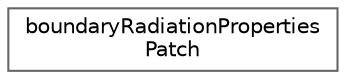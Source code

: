 digraph "Graphical Class Hierarchy"
{
 // LATEX_PDF_SIZE
  bgcolor="transparent";
  edge [fontname=Helvetica,fontsize=10,labelfontname=Helvetica,labelfontsize=10];
  node [fontname=Helvetica,fontsize=10,shape=box,height=0.2,width=0.4];
  rankdir="LR";
  Node0 [id="Node000000",label="boundaryRadiationProperties\lPatch",height=0.2,width=0.4,color="grey40", fillcolor="white", style="filled",URL="$classFoam_1_1boundaryRadiationPropertiesPatch.html",tooltip=" "];
}
